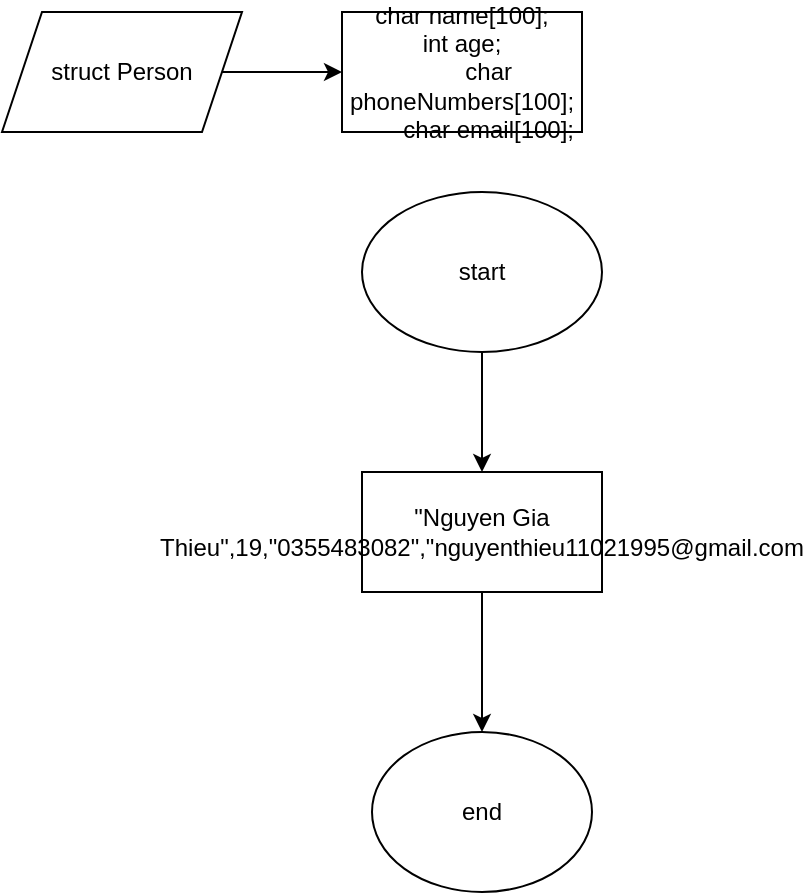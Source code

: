 <mxfile version="22.1.5" type="device">
  <diagram name="Page-1" id="1zNbWzNg6HKUXg4QJoZG">
    <mxGraphModel dx="1242" dy="1669" grid="1" gridSize="10" guides="1" tooltips="1" connect="1" arrows="1" fold="1" page="1" pageScale="1" pageWidth="850" pageHeight="1100" math="0" shadow="0">
      <root>
        <mxCell id="0" />
        <mxCell id="1" parent="0" />
        <mxCell id="qQh02oDflE6RNoaBWZjZ-3" value="" style="edgeStyle=orthogonalEdgeStyle;rounded=0;orthogonalLoop=1;jettySize=auto;html=1;" edge="1" parent="1" source="qQh02oDflE6RNoaBWZjZ-1" target="qQh02oDflE6RNoaBWZjZ-2">
          <mxGeometry relative="1" as="geometry" />
        </mxCell>
        <mxCell id="qQh02oDflE6RNoaBWZjZ-1" value="start" style="ellipse;whiteSpace=wrap;html=1;" vertex="1" parent="1">
          <mxGeometry x="330" y="50" width="120" height="80" as="geometry" />
        </mxCell>
        <mxCell id="qQh02oDflE6RNoaBWZjZ-8" value="" style="edgeStyle=orthogonalEdgeStyle;rounded=0;orthogonalLoop=1;jettySize=auto;html=1;" edge="1" parent="1" source="qQh02oDflE6RNoaBWZjZ-2" target="qQh02oDflE6RNoaBWZjZ-7">
          <mxGeometry relative="1" as="geometry" />
        </mxCell>
        <mxCell id="qQh02oDflE6RNoaBWZjZ-2" value="&quot;Nguyen Gia Thieu&quot;,19,&quot;0355483082&quot;,&quot;nguyenthieu11021995@gmail.com" style="whiteSpace=wrap;html=1;" vertex="1" parent="1">
          <mxGeometry x="330" y="190" width="120" height="60" as="geometry" />
        </mxCell>
        <mxCell id="qQh02oDflE6RNoaBWZjZ-6" value="" style="edgeStyle=orthogonalEdgeStyle;rounded=0;orthogonalLoop=1;jettySize=auto;html=1;" edge="1" parent="1" source="qQh02oDflE6RNoaBWZjZ-4" target="qQh02oDflE6RNoaBWZjZ-5">
          <mxGeometry relative="1" as="geometry" />
        </mxCell>
        <mxCell id="qQh02oDflE6RNoaBWZjZ-4" value="struct Person" style="shape=parallelogram;perimeter=parallelogramPerimeter;whiteSpace=wrap;html=1;fixedSize=1;" vertex="1" parent="1">
          <mxGeometry x="150" y="-40" width="120" height="60" as="geometry" />
        </mxCell>
        <mxCell id="qQh02oDflE6RNoaBWZjZ-5" value="&lt;div&gt;char name[100];&lt;/div&gt;&lt;div&gt;int age;&lt;span style=&quot;&quot;&gt;&lt;/span&gt;&lt;/div&gt;&lt;div&gt;&lt;span style=&quot;&quot;&gt;&lt;span style=&quot;&quot;&gt;&lt;span style=&quot;white-space: pre;&quot;&gt;&amp;nbsp;&amp;nbsp;&amp;nbsp;&amp;nbsp;&lt;/span&gt;&lt;span style=&quot;white-space: pre;&quot;&gt;&amp;nbsp;&amp;nbsp;&amp;nbsp;&amp;nbsp;&lt;/span&gt;&lt;/span&gt;char phoneNumbers[100];&lt;/span&gt;&lt;/div&gt;&lt;div&gt;&lt;span style=&quot;&quot;&gt;&lt;span style=&quot;&quot;&gt;&lt;span style=&quot;white-space: pre;&quot;&gt;&amp;nbsp;&amp;nbsp;&amp;nbsp;&amp;nbsp;&lt;/span&gt;&lt;span style=&quot;white-space: pre;&quot;&gt;&amp;nbsp;&amp;nbsp;&amp;nbsp;&amp;nbsp;&lt;/span&gt;&lt;/span&gt;char email[100];&lt;/span&gt;&lt;/div&gt;" style="whiteSpace=wrap;html=1;" vertex="1" parent="1">
          <mxGeometry x="320" y="-40" width="120" height="60" as="geometry" />
        </mxCell>
        <mxCell id="qQh02oDflE6RNoaBWZjZ-7" value="end" style="ellipse;whiteSpace=wrap;html=1;" vertex="1" parent="1">
          <mxGeometry x="335" y="320" width="110" height="80" as="geometry" />
        </mxCell>
      </root>
    </mxGraphModel>
  </diagram>
</mxfile>
